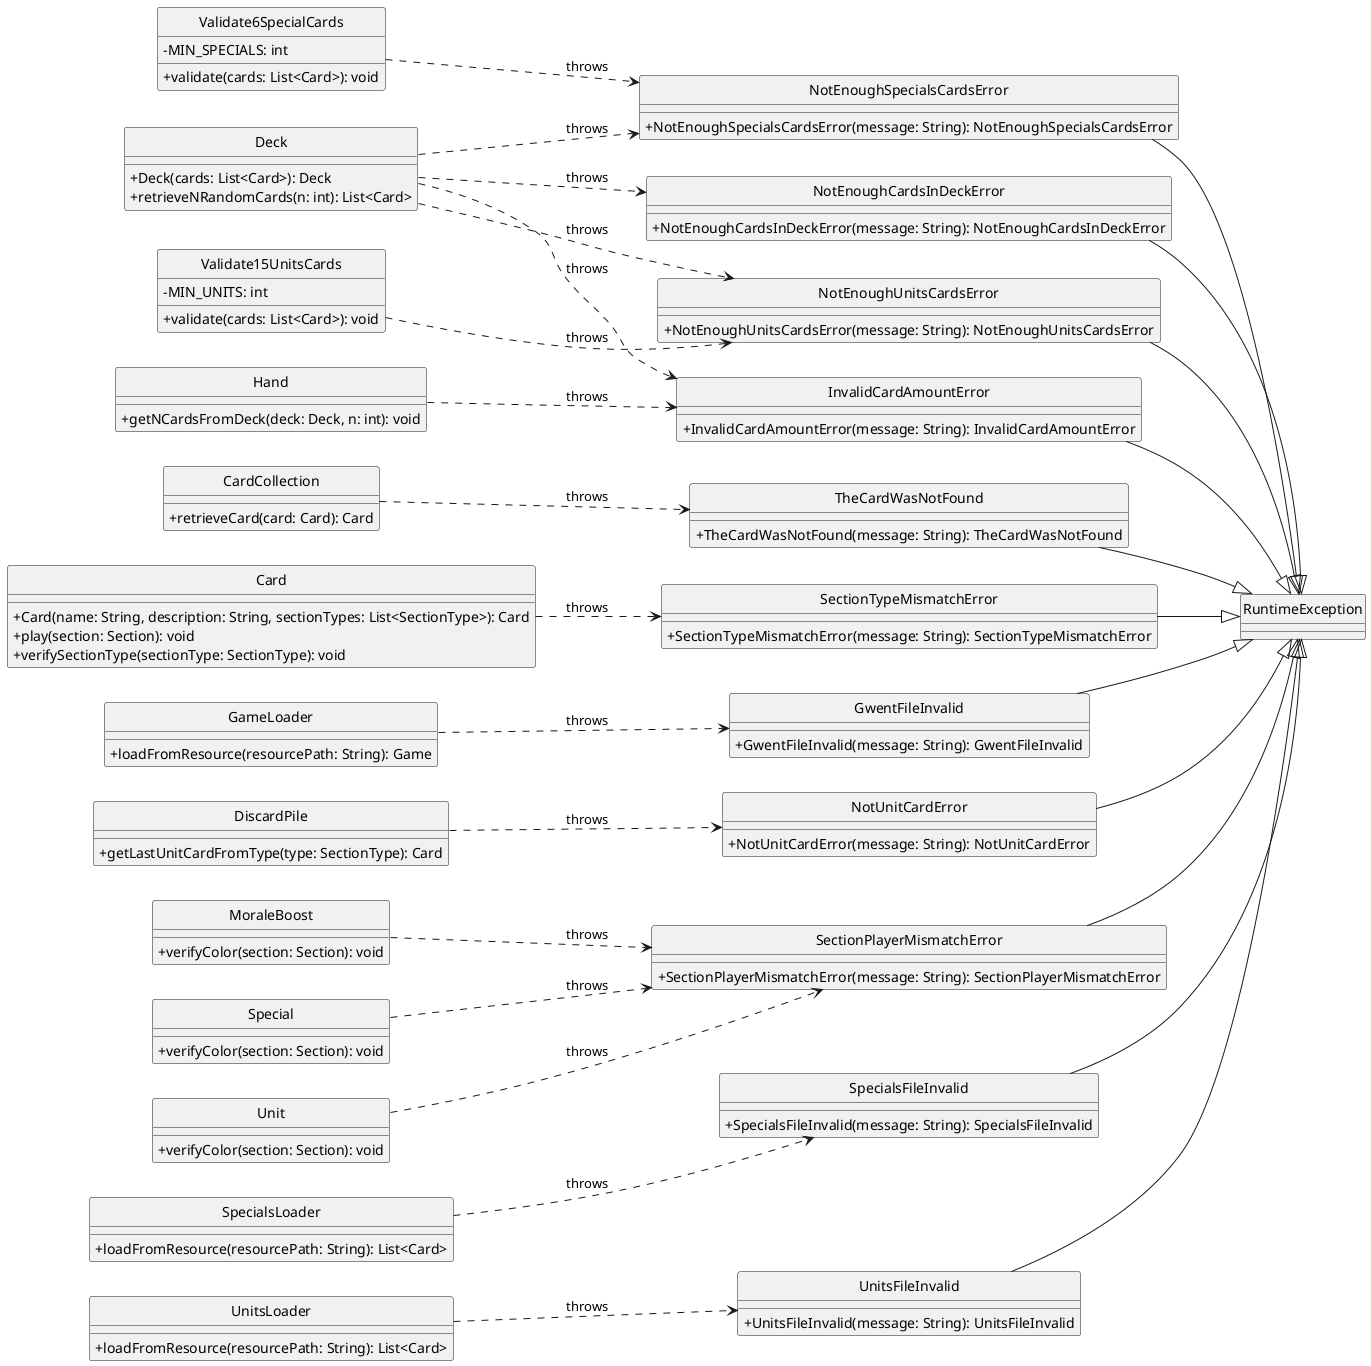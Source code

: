 @startuml

skinparam monochrome true
hide circle
skinparam classAttributeIconSize 0

left to right direction

' =====================
' ERROR CLASSES
' =====================
class NotEnoughSpecialsCardsError {
  +NotEnoughSpecialsCardsError(message: String): NotEnoughSpecialsCardsError
}

class NotEnoughUnitsCardsError {
  +NotEnoughUnitsCardsError(message: String): NotEnoughUnitsCardsError
}

class NotEnoughCardsInDeckError {
  +NotEnoughCardsInDeckError(message: String): NotEnoughCardsInDeckError
}

class InvalidCardAmountError {
  +InvalidCardAmountError(message: String): InvalidCardAmountError
}

class TheCardWasNotFound {
  +TheCardWasNotFound(message: String): TheCardWasNotFound
}

class SectionTypeMismatchError {
  +SectionTypeMismatchError(message: String): SectionTypeMismatchError
}

class GwentFileInvalid {
  +GwentFileInvalid(message: String): GwentFileInvalid
}

class NotUnitCardError {
  +NotUnitCardError(message: String): NotUnitCardError
}

class SectionPlayerMismatchError {
  +SectionPlayerMismatchError(message: String): SectionPlayerMismatchError
}

class SpecialsFileInvalid {
  +SpecialsFileInvalid(message: String): SpecialsFileInvalid
}

class UnitsFileInvalid {
  +UnitsFileInvalid(message: String): UnitsFileInvalid
}

' =====================
' CLASSES THAT USE ERRORS
' =====================
class Deck {
  +Deck(cards: List<Card>): Deck
  +retrieveNRandomCards(n: int): List<Card>
}

class Hand {
  +getNCardsFromDeck(deck: Deck, n: int): void
}

class CardCollection {
  +retrieveCard(card: Card): Card
}

class Validate6SpecialCards {
  -MIN_SPECIALS: int
  +validate(cards: List<Card>): void
}

class Validate15UnitsCards {
  -MIN_UNITS: int
  +validate(cards: List<Card>): void
}

class Card {
  +Card(name: String, description: String, sectionTypes: List<SectionType>): Card
  +play(section: Section): void
  +verifySectionType(sectionType: SectionType): void
}

class GameLoader {
  +loadFromResource(resourcePath: String): Game
}

class DiscardPile {
  +getLastUnitCardFromType(type: SectionType): Card
}

class MoraleBoost {
  +verifyColor(section: Section): void
}

class Special {
  +verifyColor(section: Section): void
}

class Unit {
  +verifyColor(section: Section): void
}

class SpecialsLoader {
  +loadFromResource(resourcePath: String): List<Card>
}

class UnitsLoader {
  +loadFromResource(resourcePath: String): List<Card>
}

' =====================
' RELATIONSHIPS
' =====================

' Error usage relationships
Validate6SpecialCards ..> NotEnoughSpecialsCardsError : throws
Validate15UnitsCards ..> NotEnoughUnitsCardsError : throws

Deck ..> InvalidCardAmountError : throws
Deck ..> NotEnoughCardsInDeckError : throws
Deck ..> NotEnoughSpecialsCardsError : throws
Deck ..> NotEnoughUnitsCardsError : throws

Hand ..> InvalidCardAmountError : throws

CardCollection ..> TheCardWasNotFound : throws

Card ..> SectionTypeMismatchError : throws

GameLoader ..> GwentFileInvalid : throws
DiscardPile ..> NotUnitCardError : throws

MoraleBoost ..> SectionPlayerMismatchError : throws
Unit ..> SectionPlayerMismatchError : throws
Special ..> SectionPlayerMismatchError : throws

SpecialsLoader ..> SpecialsFileInvalid : throws
UnitsLoader ..> UnitsFileInvalid : throws

' Error inheritance
InvalidCardAmountError --|> RuntimeException
NotEnoughSpecialsCardsError --|> RuntimeException
NotEnoughCardsInDeckError --|> RuntimeException
NotEnoughUnitsCardsError --|> RuntimeException
TheCardWasNotFound --|> RuntimeException
SectionTypeMismatchError --|> RuntimeException
GwentFileInvalid --|> RuntimeException
NotUnitCardError --|> RuntimeException
SectionPlayerMismatchError --|> RuntimeException
SpecialsFileInvalid --|> RuntimeException
UnitsFileInvalid --|> RuntimeException

@enduml
